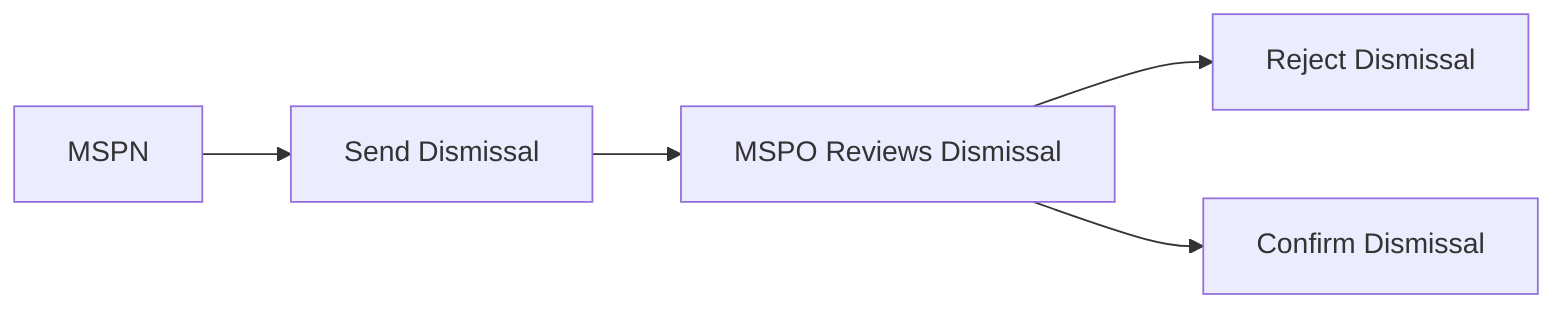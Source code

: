 graph LR
A[MSPN] --> B[Send Dismissal]
B --> C[MSPO Reviews Dismissal]
C --> D[Reject Dismissal]
C --> E[Confirm Dismissal]
